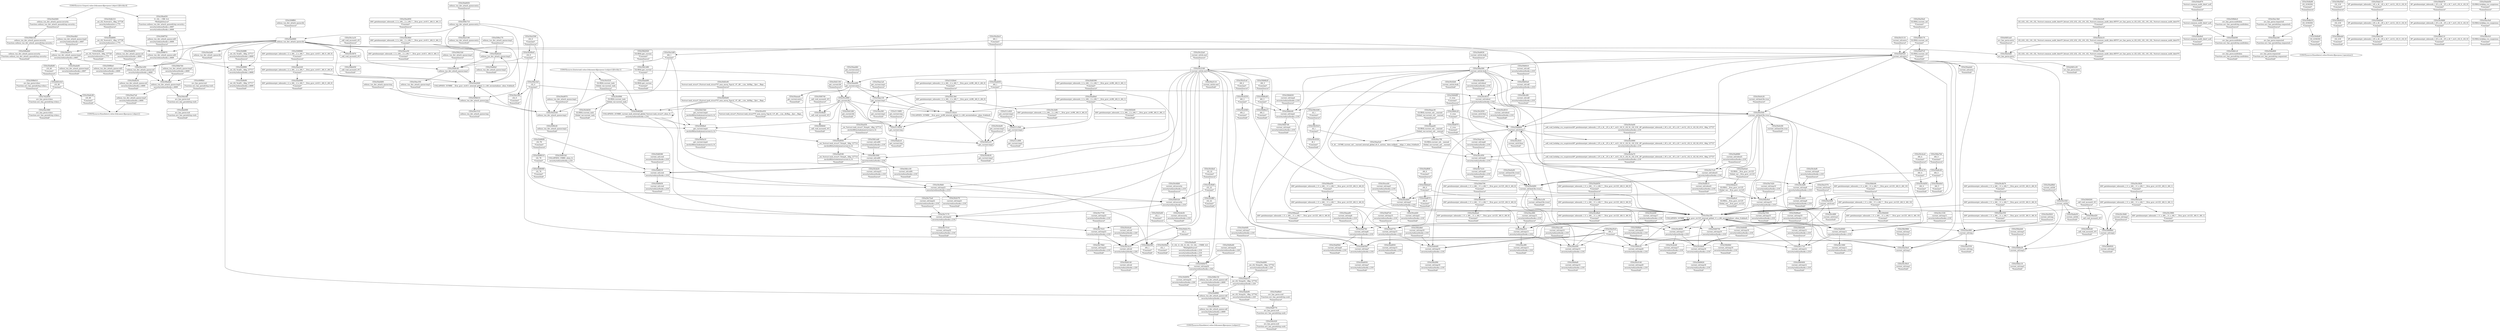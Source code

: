 digraph {
	"CONST[source:0(mediator),value:2(dynamic)][purpose:{object}]"
	CE0x50cc7f0 [shape=record,shape=Mrecord,label="{CE0x50cc7f0|GLOBAL:current_sid.__warned|Global_var:current_sid.__warned|*SummSink*}"]
	CE0x50de870 [shape=record,shape=Mrecord,label="{CE0x50de870|%struct.common_audit_data*_null|*Constant*|*SummSource*}"]
	CE0x50dfa10 [shape=record,shape=Mrecord,label="{CE0x50dfa10|i32_4194304|*Constant*}"]
	CE0x50bec10 [shape=record,shape=Mrecord,label="{CE0x50bec10|current_sid:tmp3|*SummSink*}"]
	CE0x50af780 [shape=record,shape=Mrecord,label="{CE0x50af780|current_sid:tmp6|security/selinux/hooks.c,218}"]
	CE0x50cfde0 [shape=record,shape=Mrecord,label="{CE0x50cfde0|i32_22|*Constant*|*SummSource*}"]
	CE0x50d0ba0 [shape=record,shape=Mrecord,label="{CE0x50d0ba0|current_sid:tmp19|security/selinux/hooks.c,218|*SummSource*}"]
	CE0x50ae130 [shape=record,shape=Mrecord,label="{CE0x50ae130|get_current:tmp1}"]
	CE0x50dfbf0 [shape=record,shape=Mrecord,label="{CE0x50dfbf0|%struct.common_audit_data*_null|*Constant*}"]
	CE0x50bffa0 [shape=record,shape=Mrecord,label="{CE0x50bffa0|current_sid:tmp20|security/selinux/hooks.c,218|*SummSource*}"]
	CE0x50b1ad0 [shape=record,shape=Mrecord,label="{CE0x50b1ad0|current_sid:call4|security/selinux/hooks.c,218|*SummSource*}"]
	CE0x50a0060 [shape=record,shape=Mrecord,label="{CE0x50a0060|i64*_getelementptr_inbounds_(_2_x_i64_,_2_x_i64_*___llvm_gcov_ctr411,_i64_0,_i64_0)|*Constant*|*SummSink*}"]
	CE0x509f980 [shape=record,shape=Mrecord,label="{CE0x509f980|i64*_getelementptr_inbounds_(_2_x_i64_,_2_x_i64_*___llvm_gcov_ctr411,_i64_0,_i64_0)|*Constant*|*SummSource*}"]
	CE0x50ac810 [shape=record,shape=Mrecord,label="{CE0x50ac810|current_sid:tmp13|security/selinux/hooks.c,218}"]
	CE0x50a9ad0 [shape=record,shape=Mrecord,label="{CE0x50a9ad0|0:_i32,_4:_i32,_8:_i32,_12:_i32,_:_CMRE_4,8_|*MultipleSource*|security/selinux/hooks.c,218|security/selinux/hooks.c,218|security/selinux/hooks.c,220}"]
	CE0x5119250 [shape=record,shape=Mrecord,label="{CE0x5119250|get_current:tmp}"]
	CE0x50d0320 [shape=record,shape=Mrecord,label="{CE0x50d0320|current_sid:security|security/selinux/hooks.c,218}"]
	CE0x50dd660 [shape=record,shape=Mrecord,label="{CE0x50dd660|_ret_i32_%retval.0,_!dbg_!27728|security/selinux/avc.c,775}"]
	CE0x50d6210 [shape=record,shape=Mrecord,label="{CE0x50d6210|current_sid:cred|security/selinux/hooks.c,218}"]
	CE0x6481ea0 [shape=record,shape=Mrecord,label="{CE0x6481ea0|avc_has_perm:entry|*SummSource*}"]
	CE0x50beb40 [shape=record,shape=Mrecord,label="{CE0x50beb40|current_sid:tmp3|*SummSource*}"]
	"CONST[source:2(external),value:2(dynamic)][purpose:{subject}][SrcIdx:1]"
	CE0x51026e0 [shape=record,shape=Mrecord,label="{CE0x51026e0|i64*_getelementptr_inbounds_(_2_x_i64_,_2_x_i64_*___llvm_gcov_ctr98,_i64_0,_i64_0)|*Constant*|*SummSource*}"]
	CE0x50ba930 [shape=record,shape=Mrecord,label="{CE0x50ba930|0:_i32,_:_CRE_0,4_|*MultipleSource*|Function::selinux_tun_dev_attach_queue&Arg::security::|security/selinux/hooks.c,4667|security/selinux/hooks.c,4669}"]
	CE0x50d9f80 [shape=record,shape=Mrecord,label="{CE0x50d9f80|_ret_i32_%call1,_!dbg_!27717|security/selinux/hooks.c,4669}"]
	CE0x509e710 [shape=record,shape=Mrecord,label="{CE0x509e710|selinux_tun_dev_attach_queue:entry}"]
	CE0x50a6fa0 [shape=record,shape=Mrecord,label="{CE0x50a6fa0|selinux_tun_dev_attach_queue:tmp2|*SummSink*}"]
	CE0x50b1c50 [shape=record,shape=Mrecord,label="{CE0x50b1c50|current_sid:call4|security/selinux/hooks.c,218|*SummSink*}"]
	CE0x509f750 [shape=record,shape=Mrecord,label="{CE0x509f750|selinux_tun_dev_attach_queue:call1|security/selinux/hooks.c,4669|*SummSource*}"]
	CE0x50ba9a0 [shape=record,shape=Mrecord,label="{CE0x50ba9a0|selinux_tun_dev_attach_queue:tmp5|security/selinux/hooks.c,4669}"]
	CE0x50afe00 [shape=record,shape=Mrecord,label="{CE0x50afe00|_ret_i32_%tmp24,_!dbg_!27742|security/selinux/hooks.c,220|*SummSink*}"]
	CE0x50a35c0 [shape=record,shape=Mrecord,label="{CE0x50a35c0|i64_1|*Constant*}"]
	CE0x50a8220 [shape=record,shape=Mrecord,label="{CE0x50a8220|selinux_tun_dev_attach_queue:tmp2}"]
	CE0x50a85b0 [shape=record,shape=Mrecord,label="{CE0x50a85b0|current_sid:tmp6|security/selinux/hooks.c,218|*SummSink*}"]
	CE0x50b0790 [shape=record,shape=Mrecord,label="{CE0x50b0790|i64*_getelementptr_inbounds_(_11_x_i64_,_11_x_i64_*___llvm_gcov_ctr125,_i64_0,_i64_6)|*Constant*|*SummSource*}"]
	CE0x50b9df0 [shape=record,shape=Mrecord,label="{CE0x50b9df0|i1_true|*Constant*|*SummSource*}"]
	CE0x50c7e10 [shape=record,shape=Mrecord,label="{CE0x50c7e10|current_sid:tmp8|security/selinux/hooks.c,218|*SummSink*}"]
	CE0x6481e30 [shape=record,shape=Mrecord,label="{CE0x6481e30|avc_has_perm:entry|*SummSink*}"]
	CE0x50c6e50 [shape=record,shape=Mrecord,label="{CE0x50c6e50|current_sid:security|security/selinux/hooks.c,218|*SummSink*}"]
	CE0x50cf340 [shape=record,shape=Mrecord,label="{CE0x50cf340|current_sid:land.lhs.true}"]
	CE0x50bfc90 [shape=record,shape=Mrecord,label="{CE0x50bfc90|i64*_getelementptr_inbounds_(_11_x_i64_,_11_x_i64_*___llvm_gcov_ctr125,_i64_0,_i64_10)|*Constant*|*SummSource*}"]
	CE0x50bbab0 [shape=record,shape=Mrecord,label="{CE0x50bbab0|i32_218|*Constant*|*SummSink*}"]
	CE0x50ae1a0 [shape=record,shape=Mrecord,label="{CE0x50ae1a0|get_current:tmp1|*SummSource*}"]
	CE0x50d1280 [shape=record,shape=Mrecord,label="{CE0x50d1280|get_current:bb|*SummSink*}"]
	CE0x50cd8a0 [shape=record,shape=Mrecord,label="{CE0x50cd8a0|i64*_getelementptr_inbounds_(_11_x_i64_,_11_x_i64_*___llvm_gcov_ctr125,_i64_0,_i64_9)|*Constant*|*SummSink*}"]
	CE0x50aedb0 [shape=record,shape=Mrecord,label="{CE0x50aedb0|get_current:entry|*SummSource*}"]
	CE0x50dc4f0 [shape=record,shape=Mrecord,label="{CE0x50dc4f0|avc_has_perm:tsid|Function::avc_has_perm&Arg::tsid::}"]
	CE0x50adb60 [shape=record,shape=Mrecord,label="{CE0x50adb60|current_sid:if.then}"]
	CE0x50afd90 [shape=record,shape=Mrecord,label="{CE0x50afd90|_ret_i32_%tmp24,_!dbg_!27742|security/selinux/hooks.c,220|*SummSource*}"]
	CE0x50a0870 [shape=record,shape=Mrecord,label="{CE0x50a0870|selinux_tun_dev_attach_queue:tmp1|*SummSource*}"]
	CE0x50bb7b0 [shape=record,shape=Mrecord,label="{CE0x50bb7b0|selinux_tun_dev_attach_queue:tmp5|security/selinux/hooks.c,4669|*SummSource*}"]
	CE0x50c39d0 [shape=record,shape=Mrecord,label="{CE0x50c39d0|current_sid:tmp2|*SummSource*}"]
	CE0x50c6db0 [shape=record,shape=Mrecord,label="{CE0x50c6db0|current_sid:security|security/selinux/hooks.c,218|*SummSource*}"]
	CE0x50af600 [shape=record,shape=Mrecord,label="{CE0x50af600|i64_0|*Constant*|*SummSource*}"]
	CE0x50f4740 [shape=record,shape=Mrecord,label="{CE0x50f4740|_call_void_mcount()_#3|*SummSource*}"]
	CE0x50ac660 [shape=record,shape=Mrecord,label="{CE0x50ac660|current_sid:tmp}"]
	CE0x50a07c0 [shape=record,shape=Mrecord,label="{CE0x50a07c0|GLOBAL:current_sid|*Constant*|*SummSink*}"]
	CE0x50cc950 [shape=record,shape=Mrecord,label="{CE0x50cc950|current_sid:tmp8|security/selinux/hooks.c,218}"]
	CE0x50d4140 [shape=record,shape=Mrecord,label="{CE0x50d4140|current_sid:sid|security/selinux/hooks.c,220|*SummSink*}"]
	CE0x50cdcd0 [shape=record,shape=Mrecord,label="{CE0x50cdcd0|current_sid:tmp17|security/selinux/hooks.c,218|*SummSink*}"]
	CE0x50c1a10 [shape=record,shape=Mrecord,label="{CE0x50c1a10|_call_void_mcount()_#3|*SummSource*}"]
	CE0x50aa7a0 [shape=record,shape=Mrecord,label="{CE0x50aa7a0|current_sid:tmp8|security/selinux/hooks.c,218|*SummSource*}"]
	CE0x50cdee0 [shape=record,shape=Mrecord,label="{CE0x50cdee0|current_sid:tmp18|security/selinux/hooks.c,218}"]
	CE0x50cf220 [shape=record,shape=Mrecord,label="{CE0x50cf220|GLOBAL:current_task|Global_var:current_task|*SummSource*}"]
	CE0x509f670 [shape=record,shape=Mrecord,label="{CE0x509f670|selinux_tun_dev_attach_queue:call1|security/selinux/hooks.c,4669}"]
	CE0x50b30c0 [shape=record,shape=Mrecord,label="{CE0x50b30c0|i8_1|*Constant*}"]
	CE0x50c4010 [shape=record,shape=Mrecord,label="{CE0x50c4010|current_sid:tobool|security/selinux/hooks.c,218}"]
	CE0x509b610 [shape=record,shape=Mrecord,label="{CE0x509b610|avc_has_perm:tclass|Function::avc_has_perm&Arg::tclass::|*SummSource*}"]
	CE0x50a6b80 [shape=record,shape=Mrecord,label="{CE0x50a6b80|i16_49|*Constant*|*SummSource*}"]
	CE0x50a0460 [shape=record,shape=Mrecord,label="{CE0x50a0460|selinux_tun_dev_attach_queue:security|Function::selinux_tun_dev_attach_queue&Arg::security::|*SummSource*}"]
	CE0x50bb450 [shape=record,shape=Mrecord,label="{CE0x50bb450|_call_void_mcount()_#3|*SummSink*}"]
	CE0x50cfa50 [shape=record,shape=Mrecord,label="{CE0x50cfa50|current_sid:tmp21|security/selinux/hooks.c,218|*SummSource*}"]
	CE0x50a13b0 [shape=record,shape=Mrecord,label="{CE0x50a13b0|avc_has_perm:requested|Function::avc_has_perm&Arg::requested::|*SummSource*}"]
	CE0x50a3370 [shape=record,shape=Mrecord,label="{CE0x50a3370|current_sid:if.end|*SummSource*}"]
	CE0x50cecb0 [shape=record,shape=Mrecord,label="{CE0x50cecb0|current_sid:tmp5|security/selinux/hooks.c,218|*SummSource*}"]
	CE0x50a8060 [shape=record,shape=Mrecord,label="{CE0x50a8060|current_sid:tmp11|security/selinux/hooks.c,218}"]
	CE0x50b3290 [shape=record,shape=Mrecord,label="{CE0x50b3290|i8_1|*Constant*|*SummSource*}"]
	CE0x50cf8d0 [shape=record,shape=Mrecord,label="{CE0x50cf8d0|current_sid:tmp21|security/selinux/hooks.c,218}"]
	"CONST[source:0(mediator),value:0(static)][purpose:{operation}]"
	CE0x50cebb0 [shape=record,shape=Mrecord,label="{CE0x50cebb0|current_sid:tmp5|security/selinux/hooks.c,218}"]
	CE0x50b0530 [shape=record,shape=Mrecord,label="{CE0x50b0530|i64*_getelementptr_inbounds_(_11_x_i64_,_11_x_i64_*___llvm_gcov_ctr125,_i64_0,_i64_6)|*Constant*}"]
	CE0x50c7510 [shape=record,shape=Mrecord,label="{CE0x50c7510|current_sid:tmp22|security/selinux/hooks.c,218|*SummSink*}"]
	CE0x509e4b0 [shape=record,shape=Mrecord,label="{CE0x509e4b0|selinux_tun_dev_attach_queue:security|Function::selinux_tun_dev_attach_queue&Arg::security::|*SummSink*}"]
	CE0x50cd1e0 [shape=record,shape=Mrecord,label="{CE0x50cd1e0|i64_2|*Constant*|*SummSource*}"]
	CE0x50a5240 [shape=record,shape=Mrecord,label="{CE0x50a5240|selinux_tun_dev_attach_queue:tmp1}"]
	CE0x675cdb0 [shape=record,shape=Mrecord,label="{CE0x675cdb0|i32_(i32,_i32,_i16,_i32,_%struct.common_audit_data*)*_bitcast_(i32_(i32,_i32,_i16,_i32,_%struct.common_audit_data.495*)*_avc_has_perm_to_i32_(i32,_i32,_i16,_i32,_%struct.common_audit_data*)*)|*Constant*|*SummSink*}"]
	CE0x509b400 [shape=record,shape=Mrecord,label="{CE0x509b400|selinux_tun_dev_attach_queue:call|security/selinux/hooks.c,4669|*SummSink*}"]
	CE0x50ab110 [shape=record,shape=Mrecord,label="{CE0x50ab110|i8*_getelementptr_inbounds_(_45_x_i8_,_45_x_i8_*_.str12,_i32_0,_i32_0)|*Constant*|*SummSource*}"]
	CE0x50d01b0 [shape=record,shape=Mrecord,label="{CE0x50d01b0|COLLAPSED:_CMRE:_elem_0::|security/selinux/hooks.c,218}"]
	CE0x50af670 [shape=record,shape=Mrecord,label="{CE0x50af670|i64_0|*Constant*|*SummSink*}"]
	CE0x50d5b00 [shape=record,shape=Mrecord,label="{CE0x50d5b00|%struct.task_struct*_(%struct.task_struct**)*_asm_movq_%gs:$_1:P_,$0_,_r,im,_dirflag_,_fpsr_,_flags_}"]
	CE0x50d60f0 [shape=record,shape=Mrecord,label="{CE0x50d60f0|i32_78|*Constant*|*SummSource*}"]
	CE0x50b3960 [shape=record,shape=Mrecord,label="{CE0x50b3960|current_sid:tmp1|*SummSource*}"]
	CE0x511c690 [shape=record,shape=Mrecord,label="{CE0x511c690|get_current:tmp2|*SummSink*}"]
	CE0x50b8c60 [shape=record,shape=Mrecord,label="{CE0x50b8c60|current_sid:tmp4|security/selinux/hooks.c,218}"]
	CE0x50a8980 [shape=record,shape=Mrecord,label="{CE0x50a8980|current_sid:tobool1|security/selinux/hooks.c,218|*SummSource*}"]
	CE0x50e0d00 [shape=record,shape=Mrecord,label="{CE0x50e0d00|current_sid:land.lhs.true2}"]
	CE0x50c2bf0 [shape=record,shape=Mrecord,label="{CE0x50c2bf0|i64*_getelementptr_inbounds_(_2_x_i64_,_2_x_i64_*___llvm_gcov_ctr98,_i64_0,_i64_0)|*Constant*|*SummSink*}"]
	CE0x50d1100 [shape=record,shape=Mrecord,label="{CE0x50d1100|get_current:bb|*SummSource*}"]
	CE0x50c4c70 [shape=record,shape=Mrecord,label="{CE0x50c4c70|i64_4|*Constant*}"]
	CE0x50d8df0 [shape=record,shape=Mrecord,label="{CE0x50d8df0|_ret_i32_%call1,_!dbg_!27717|security/selinux/hooks.c,4669|*SummSink*}"]
	CE0x50c22a0 [shape=record,shape=Mrecord,label="{CE0x50c22a0|current_sid:do.end|*SummSource*}"]
	CE0x50d3c70 [shape=record,shape=Mrecord,label="{CE0x50d3c70|i32_1|*Constant*}"]
	CE0x50db310 [shape=record,shape=Mrecord,label="{CE0x50db310|_ret_i32_%retval.0,_!dbg_!27728|security/selinux/avc.c,775|*SummSource*}"]
	CE0x50ced20 [shape=record,shape=Mrecord,label="{CE0x50ced20|current_sid:tmp5|security/selinux/hooks.c,218|*SummSink*}"]
	CE0x50c0550 [shape=record,shape=Mrecord,label="{CE0x50c0550|i8_1|*Constant*|*SummSink*}"]
	CE0x50b8ab0 [shape=record,shape=Mrecord,label="{CE0x50b8ab0|i64_0|*Constant*}"]
	CE0x50ab650 [shape=record,shape=Mrecord,label="{CE0x50ab650|i64*_getelementptr_inbounds_(_11_x_i64_,_11_x_i64_*___llvm_gcov_ctr125,_i64_0,_i64_9)|*Constant*|*SummSource*}"]
	CE0x50cfc70 [shape=record,shape=Mrecord,label="{CE0x50cfc70|current_sid:tmp21|security/selinux/hooks.c,218|*SummSink*}"]
	CE0x50aed00 [shape=record,shape=Mrecord,label="{CE0x50aed00|get_current:entry}"]
	CE0x50a3070 [shape=record,shape=Mrecord,label="{CE0x50a3070|selinux_tun_dev_attach_queue:tmp4|security/selinux/hooks.c,4667}"]
	CE0x50cf2d0 [shape=record,shape=Mrecord,label="{CE0x50cf2d0|current_sid:do.body|*SummSink*}"]
	CE0x50c4a00 [shape=record,shape=Mrecord,label="{CE0x50c4a00|i64*_getelementptr_inbounds_(_11_x_i64_,_11_x_i64_*___llvm_gcov_ctr125,_i64_0,_i64_0)|*Constant*}"]
	CE0x50b21b0 [shape=record,shape=Mrecord,label="{CE0x50b21b0|selinux_tun_dev_attach_queue:tmp3|*SummSource*}"]
	CE0x50aeea0 [shape=record,shape=Mrecord,label="{CE0x50aeea0|get_current:entry|*SummSink*}"]
	CE0x50cd010 [shape=record,shape=Mrecord,label="{CE0x50cd010|current_sid:tobool|security/selinux/hooks.c,218|*SummSink*}"]
	CE0x50aeb90 [shape=record,shape=Mrecord,label="{CE0x50aeb90|GLOBAL:get_current|*Constant*|*SummSink*}"]
	CE0x50a1510 [shape=record,shape=Mrecord,label="{CE0x50a1510|selinux_tun_dev_attach_queue:tmp|*SummSink*}"]
	CE0x50d0620 [shape=record,shape=Mrecord,label="{CE0x50d0620|current_sid:tmp18|security/selinux/hooks.c,218|*SummSink*}"]
	CE0x50c7cc0 [shape=record,shape=Mrecord,label="{CE0x50c7cc0|current_sid:tobool1|security/selinux/hooks.c,218}"]
	CE0x50aaa00 [shape=record,shape=Mrecord,label="{CE0x50aaa00|GLOBAL:current_sid.__warned|Global_var:current_sid.__warned}"]
	CE0x50bb140 [shape=record,shape=Mrecord,label="{CE0x50bb140|selinux_tun_dev_attach_queue:security|Function::selinux_tun_dev_attach_queue&Arg::security::}"]
	CE0x50a2bc0 [shape=record,shape=Mrecord,label="{CE0x50a2bc0|i64_1|*Constant*|*SummSource*}"]
	CE0x50bf410 [shape=record,shape=Mrecord,label="{CE0x50bf410|current_sid:call|security/selinux/hooks.c,218|*SummSource*}"]
	CE0x51198f0 [shape=record,shape=Mrecord,label="{CE0x51198f0|get_current:tmp|*SummSource*}"]
	CE0x509b6c0 [shape=record,shape=Mrecord,label="{CE0x509b6c0|avc_has_perm:auditdata|Function::avc_has_perm&Arg::auditdata::|*SummSource*}"]
	CE0x50bd070 [shape=record,shape=Mrecord,label="{CE0x50bd070|i8*_getelementptr_inbounds_(_25_x_i8_,_25_x_i8_*_.str3,_i32_0,_i32_0)|*Constant*|*SummSource*}"]
	CE0x50c80e0 [shape=record,shape=Mrecord,label="{CE0x50c80e0|i32_0|*Constant*}"]
	CE0x50b0400 [shape=record,shape=Mrecord,label="{CE0x50b0400|current_sid:tmp12|security/selinux/hooks.c,218|*SummSink*}"]
	CE0x50c4b70 [shape=record,shape=Mrecord,label="{CE0x50c4b70|i64*_getelementptr_inbounds_(_11_x_i64_,_11_x_i64_*___llvm_gcov_ctr125,_i64_0,_i64_0)|*Constant*|*SummSource*}"]
	CE0x50d6280 [shape=record,shape=Mrecord,label="{CE0x50d6280|COLLAPSED:_GCMRE_current_task_external_global_%struct.task_struct*:_elem_0::|security/selinux/hooks.c,218}"]
	CE0x499ffe0 [shape=record,shape=Mrecord,label="{CE0x499ffe0|avc_has_perm:tsid|Function::avc_has_perm&Arg::tsid::|*SummSource*}"]
	CE0x50d13b0 [shape=record,shape=Mrecord,label="{CE0x50d13b0|i64*_getelementptr_inbounds_(_2_x_i64_,_2_x_i64_*___llvm_gcov_ctr98,_i64_0,_i64_0)|*Constant*}"]
	CE0x50abd50 [shape=record,shape=Mrecord,label="{CE0x50abd50|GLOBAL:lockdep_rcu_suspicious|*Constant*|*SummSource*}"]
	CE0x50c6ca0 [shape=record,shape=Mrecord,label="{CE0x50c6ca0|current_sid:sid|security/selinux/hooks.c,220|*SummSource*}"]
	CE0x50e0c20 [shape=record,shape=Mrecord,label="{CE0x50e0c20|current_sid:land.lhs.true|*SummSource*}"]
	CE0x50ac5f0 [shape=record,shape=Mrecord,label="{CE0x50ac5f0|COLLAPSED:_GCMRE___llvm_gcov_ctr125_internal_global_11_x_i64_zeroinitializer:_elem_0:default:}"]
	CE0x50d5a10 [shape=record,shape=Mrecord,label="{CE0x50d5a10|get_current:tmp4|./arch/x86/include/asm/current.h,14|*SummSink*}"]
	CE0x50be7b0 [shape=record,shape=Mrecord,label="{CE0x50be7b0|i64_5|*Constant*|*SummSource*}"]
	CE0x50a6850 [shape=record,shape=Mrecord,label="{CE0x50a6850|current_sid:tmp15|security/selinux/hooks.c,218|*SummSink*}"]
	CE0x50db1c0 [shape=record,shape=Mrecord,label="{CE0x50db1c0|avc_has_perm:auditdata|Function::avc_has_perm&Arg::auditdata::|*SummSink*}"]
	CE0x50a63b0 [shape=record,shape=Mrecord,label="{CE0x50a63b0|current_sid:tmp7|security/selinux/hooks.c,218}"]
	CE0x50c7730 [shape=record,shape=Mrecord,label="{CE0x50c7730|current_sid:tmp23|security/selinux/hooks.c,218|*SummSource*}"]
	CE0x50b2f90 [shape=record,shape=Mrecord,label="{CE0x50b2f90|current_sid:tmp16|security/selinux/hooks.c,218|*SummSink*}"]
	CE0x50bcfc0 [shape=record,shape=Mrecord,label="{CE0x50bcfc0|GLOBAL:lockdep_rcu_suspicious|*Constant*|*SummSink*}"]
	CE0x50a6650 [shape=record,shape=Mrecord,label="{CE0x50a6650|selinux_tun_dev_attach_queue:sid|security/selinux/hooks.c,4669|*SummSource*}"]
	CE0x50c7170 [shape=record,shape=Mrecord,label="{CE0x50c7170|current_sid:tmp22|security/selinux/hooks.c,218}"]
	CE0x50accd0 [shape=record,shape=Mrecord,label="{CE0x50accd0|current_sid:tmp14|security/selinux/hooks.c,218|*SummSource*}"]
	CE0x50c8d30 [shape=record,shape=Mrecord,label="{CE0x50c8d30|GLOBAL:current_task|Global_var:current_task|*SummSink*}"]
	CE0x50c78b0 [shape=record,shape=Mrecord,label="{CE0x50c78b0|current_sid:tmp23|security/selinux/hooks.c,218|*SummSink*}"]
	CE0x50bad50 [shape=record,shape=Mrecord,label="{CE0x50bad50|i64*_getelementptr_inbounds_(_11_x_i64_,_11_x_i64_*___llvm_gcov_ctr125,_i64_0,_i64_8)|*Constant*|*SummSource*}"]
	CE0x50b68b0 [shape=record,shape=Mrecord,label="{CE0x50b68b0|current_sid:tmp2}"]
	CE0x50e1e30 [shape=record,shape=Mrecord,label="{CE0x50e1e30|current_sid:land.lhs.true2|*SummSink*}"]
	CE0x50ac880 [shape=record,shape=Mrecord,label="{CE0x50ac880|current_sid:tmp13|security/selinux/hooks.c,218|*SummSource*}"]
	CE0x50f4840 [shape=record,shape=Mrecord,label="{CE0x50f4840|_call_void_mcount()_#3|*SummSink*}"]
	CE0x50c6bd0 [shape=record,shape=Mrecord,label="{CE0x50c6bd0|_call_void_mcount()_#3}"]
	CE0x50af880 [shape=record,shape=Mrecord,label="{CE0x50af880|selinux_tun_dev_attach_queue:call|security/selinux/hooks.c,4669}"]
	CE0x50a8c40 [shape=record,shape=Mrecord,label="{CE0x50a8c40|i64_5|*Constant*}"]
	CE0x50d0f50 [shape=record,shape=Mrecord,label="{CE0x50d0f50|current_sid:tmp24|security/selinux/hooks.c,220|*SummSink*}"]
	CE0x50bc5e0 [shape=record,shape=Mrecord,label="{CE0x50bc5e0|i32_0|*Constant*}"]
	CE0x50bd5b0 [shape=record,shape=Mrecord,label="{CE0x50bd5b0|i32_218|*Constant*|*SummSource*}"]
	CE0x50a6c90 [shape=record,shape=Mrecord,label="{CE0x50a6c90|i16_49|*Constant*|*SummSink*}"]
	CE0x50aae10 [shape=record,shape=Mrecord,label="{CE0x50aae10|_ret_i32_%tmp24,_!dbg_!27742|security/selinux/hooks.c,220}"]
	CE0x50c4fc0 [shape=record,shape=Mrecord,label="{CE0x50c4fc0|current_sid:tmp9|security/selinux/hooks.c,218|*SummSink*}"]
	CE0x49a00f0 [shape=record,shape=Mrecord,label="{CE0x49a00f0|avc_has_perm:tsid|Function::avc_has_perm&Arg::tsid::|*SummSink*}"]
	CE0x50b4a10 [shape=record,shape=Mrecord,label="{CE0x50b4a10|GLOBAL:__llvm_gcov_ctr125|Global_var:__llvm_gcov_ctr125}"]
	CE0x50c5110 [shape=record,shape=Mrecord,label="{CE0x50c5110|current_sid:entry|*SummSource*}"]
	CE0x50bace0 [shape=record,shape=Mrecord,label="{CE0x50bace0|i64*_getelementptr_inbounds_(_11_x_i64_,_11_x_i64_*___llvm_gcov_ctr125,_i64_0,_i64_8)|*Constant*}"]
	CE0x50b1d80 [shape=record,shape=Mrecord,label="{CE0x50b1d80|GLOBAL:get_current|*Constant*}"]
	CE0x50bfd40 [shape=record,shape=Mrecord,label="{CE0x50bfd40|i64*_getelementptr_inbounds_(_11_x_i64_,_11_x_i64_*___llvm_gcov_ctr125,_i64_0,_i64_10)|*Constant*|*SummSink*}"]
	CE0x50d15b0 [shape=record,shape=Mrecord,label="{CE0x50d15b0|get_current:tmp4|./arch/x86/include/asm/current.h,14|*SummSource*}"]
	CE0x509fc40 [shape=record,shape=Mrecord,label="{CE0x509fc40|selinux_tun_dev_attach_queue:tmp1|*SummSink*}"]
	CE0x50aea60 [shape=record,shape=Mrecord,label="{CE0x50aea60|current_sid:tmp6|security/selinux/hooks.c,218|*SummSource*}"]
	"CONST[source:0(mediator),value:2(dynamic)][purpose:{subject}]"
	CE0x50c6b30 [shape=record,shape=Mrecord,label="{CE0x50c6b30|get_current:tmp3|*SummSink*}"]
	CE0x509f6e0 [shape=record,shape=Mrecord,label="{CE0x509f6e0|selinux_tun_dev_attach_queue:call1|security/selinux/hooks.c,4669|*SummSink*}"]
	CE0x50a5ef0 [shape=record,shape=Mrecord,label="{CE0x50a5ef0|i32_(i32,_i32,_i16,_i32,_%struct.common_audit_data*)*_bitcast_(i32_(i32,_i32,_i16,_i32,_%struct.common_audit_data.495*)*_avc_has_perm_to_i32_(i32,_i32,_i16,_i32,_%struct.common_audit_data*)*)|*Constant*|*SummSource*}"]
	CE0x50bfe20 [shape=record,shape=Mrecord,label="{CE0x50bfe20|current_sid:tmp20|security/selinux/hooks.c,218}"]
	CE0x50b8d30 [shape=record,shape=Mrecord,label="{CE0x50b8d30|current_sid:tmp4|security/selinux/hooks.c,218|*SummSource*}"]
	CE0x50ace50 [shape=record,shape=Mrecord,label="{CE0x50ace50|i64*_getelementptr_inbounds_(_2_x_i64_,_2_x_i64_*___llvm_gcov_ctr411,_i64_0,_i64_1)|*Constant*|*SummSink*}"]
	CE0x50a0d00 [shape=record,shape=Mrecord,label="{CE0x50a0d00|selinux_tun_dev_attach_queue:tmp|*SummSource*}"]
	CE0x50b6920 [shape=record,shape=Mrecord,label="{CE0x50b6920|current_sid:tmp2|*SummSink*}"]
	CE0x50c0680 [shape=record,shape=Mrecord,label="{CE0x50c0680|i8*_getelementptr_inbounds_(_25_x_i8_,_25_x_i8_*_.str3,_i32_0,_i32_0)|*Constant*}"]
	CE0x50a5e10 [shape=record,shape=Mrecord,label="{CE0x50a5e10|i32_(i32,_i32,_i16,_i32,_%struct.common_audit_data*)*_bitcast_(i32_(i32,_i32,_i16,_i32,_%struct.common_audit_data.495*)*_avc_has_perm_to_i32_(i32,_i32,_i16,_i32,_%struct.common_audit_data*)*)|*Constant*}"]
	CE0x50cf080 [shape=record,shape=Mrecord,label="{CE0x50cf080|GLOBAL:current_task|Global_var:current_task}"]
	CE0x50acfd0 [shape=record,shape=Mrecord,label="{CE0x50acfd0|get_current:tmp1|*SummSink*}"]
	CE0x50d6010 [shape=record,shape=Mrecord,label="{CE0x50d6010|i32_78|*Constant*}"]
	CE0x50c36c0 [shape=record,shape=Mrecord,label="{CE0x50c36c0|current_sid:tmp1|*SummSink*}"]
	CE0x50af4c0 [shape=record,shape=Mrecord,label="{CE0x50af4c0|GLOBAL:__llvm_gcov_ctr125|Global_var:__llvm_gcov_ctr125|*SummSink*}"]
	CE0x50db2a0 [shape=record,shape=Mrecord,label="{CE0x50db2a0|_ret_i32_%retval.0,_!dbg_!27728|security/selinux/avc.c,775|*SummSink*}"]
	CE0x50a6770 [shape=record,shape=Mrecord,label="{CE0x50a6770|current_sid:tmp15|security/selinux/hooks.c,218}"]
	CE0x50c5870 [shape=record,shape=Mrecord,label="{CE0x50c5870|_call_void_mcount()_#3}"]
	CE0x50ab180 [shape=record,shape=Mrecord,label="{CE0x50ab180|i8*_getelementptr_inbounds_(_45_x_i8_,_45_x_i8_*_.str12,_i32_0,_i32_0)|*Constant*|*SummSink*}"]
	CE0x50ade60 [shape=record,shape=Mrecord,label="{CE0x50ade60|selinux_tun_dev_attach_queue:tmp4|security/selinux/hooks.c,4667|*SummSink*}"]
	CE0x50ac550 [shape=record,shape=Mrecord,label="{CE0x50ac550|i64*_getelementptr_inbounds_(_11_x_i64_,_11_x_i64_*___llvm_gcov_ctr125,_i64_0,_i64_0)|*Constant*|*SummSink*}"]
	CE0x50ab480 [shape=record,shape=Mrecord,label="{CE0x50ab480|i64*_getelementptr_inbounds_(_11_x_i64_,_11_x_i64_*___llvm_gcov_ctr125,_i64_0,_i64_9)|*Constant*}"]
	CE0x509ff00 [shape=record,shape=Mrecord,label="{CE0x509ff00|selinux_tun_dev_attach_queue:bb|*SummSource*}"]
	CE0x50c72a0 [shape=record,shape=Mrecord,label="{CE0x50c72a0|current_sid:tmp22|security/selinux/hooks.c,218|*SummSource*}"]
	CE0x50ad8a0 [shape=record,shape=Mrecord,label="{CE0x50ad8a0|i64*_getelementptr_inbounds_(_2_x_i64_,_2_x_i64_*___llvm_gcov_ctr98,_i64_0,_i64_1)|*Constant*}"]
	CE0x6d5c0c0 [shape=record,shape=Mrecord,label="{CE0x6d5c0c0|i16_49|*Constant*}"]
	CE0x50acb00 [shape=record,shape=Mrecord,label="{CE0x50acb00|current_sid:tmp14|security/selinux/hooks.c,218}"]
	CE0x50a3550 [shape=record,shape=Mrecord,label="{CE0x50a3550|current_sid:tmp|*SummSink*}"]
	CE0x50c2160 [shape=record,shape=Mrecord,label="{CE0x50c2160|current_sid:do.end}"]
	CE0x50ae4b0 [shape=record,shape=Mrecord,label="{CE0x50ae4b0|selinux_tun_dev_attach_queue:tmp4|security/selinux/hooks.c,4667|*SummSource*}"]
	CE0x50ba580 [shape=record,shape=Mrecord,label="{CE0x50ba580|current_sid:do.body}"]
	CE0x50c4d50 [shape=record,shape=Mrecord,label="{CE0x50c4d50|i64_4|*Constant*|*SummSink*}"]
	CE0x50ada50 [shape=record,shape=Mrecord,label="{CE0x50ada50|current_sid:bb|*SummSink*}"]
	CE0x50c17c0 [shape=record,shape=Mrecord,label="{CE0x50c17c0|current_sid:tmp12|security/selinux/hooks.c,218}"]
	CE0x509b010 [shape=record,shape=Mrecord,label="{CE0x509b010|selinux_tun_dev_attach_queue:tmp}"]
	CE0x50af3e0 [shape=record,shape=Mrecord,label="{CE0x50af3e0|GLOBAL:__llvm_gcov_ctr125|Global_var:__llvm_gcov_ctr125|*SummSource*}"]
	CE0x50a8b10 [shape=record,shape=Mrecord,label="{CE0x50a8b10|current_sid:tobool1|security/selinux/hooks.c,218|*SummSink*}"]
	CE0x50a5820 [shape=record,shape=Mrecord,label="{CE0x50a5820|current_sid:tmp|*SummSource*}"]
	CE0x50ae240 [shape=record,shape=Mrecord,label="{CE0x50ae240|avc_has_perm:requested|Function::avc_has_perm&Arg::requested::}"]
	CE0x50ac350 [shape=record,shape=Mrecord,label="{CE0x50ac350|selinux_tun_dev_attach_queue:tmp3|*SummSink*}"]
	CE0x50b1840 [shape=record,shape=Mrecord,label="{CE0x50b1840|current_sid:call4|security/selinux/hooks.c,218}"]
	CE0x50b9260 [shape=record,shape=Mrecord,label="{CE0x50b9260|_call_void_mcount()_#3|*SummSource*}"]
	CE0x50a1d50 [shape=record,shape=Mrecord,label="{CE0x50a1d50|selinux_tun_dev_attach_queue:sid|security/selinux/hooks.c,4669}"]
	CE0x50b8b20 [shape=record,shape=Mrecord,label="{CE0x50b8b20|i64_3|*Constant*|*SummSource*}"]
	CE0x50b9f70 [shape=record,shape=Mrecord,label="{CE0x50b9f70|i1_true|*Constant*|*SummSink*}"]
	CE0x50a3200 [shape=record,shape=Mrecord,label="{CE0x50a3200|current_sid:if.end}"]
	CE0x50bb590 [shape=record,shape=Mrecord,label="{CE0x50bb590|i64_1|*Constant*|*SummSink*}"]
	CE0x50aef30 [shape=record,shape=Mrecord,label="{CE0x50aef30|_ret_%struct.task_struct*_%tmp4,_!dbg_!27714|./arch/x86/include/asm/current.h,14|*SummSource*}"]
	CE0x50e0e00 [shape=record,shape=Mrecord,label="{CE0x50e0e00|current_sid:land.lhs.true2|*SummSource*}"]
	CE0x50c6a90 [shape=record,shape=Mrecord,label="{CE0x50c6a90|get_current:tmp3|*SummSource*}"]
	CE0x50a2850 [shape=record,shape=Mrecord,label="{CE0x50a2850|i64*_getelementptr_inbounds_(_2_x_i64_,_2_x_i64_*___llvm_gcov_ctr411,_i64_0,_i64_1)|*Constant*|*SummSource*}"]
	CE0x50de800 [shape=record,shape=Mrecord,label="{CE0x50de800|avc_has_perm:requested|Function::avc_has_perm&Arg::requested::|*SummSink*}"]
	CE0x50a67e0 [shape=record,shape=Mrecord,label="{CE0x50a67e0|current_sid:tmp15|security/selinux/hooks.c,218|*SummSource*}"]
	CE0x50cd250 [shape=record,shape=Mrecord,label="{CE0x50cd250|i64_2|*Constant*}"]
	CE0x50c2860 [shape=record,shape=Mrecord,label="{CE0x50c2860|get_current:bb}"]
	CE0x50a5190 [shape=record,shape=Mrecord,label="{CE0x50a5190|selinux_tun_dev_attach_queue:entry|*SummSink*}"]
	CE0x50bed20 [shape=record,shape=Mrecord,label="{CE0x50bed20|_call_void_mcount()_#3}"]
	CE0x50b6a20 [shape=record,shape=Mrecord,label="{CE0x50b6a20|current_sid:tmp3}"]
	CE0x50be9e0 [shape=record,shape=Mrecord,label="{CE0x50be9e0|current_sid:tmp10|security/selinux/hooks.c,218}"]
	CE0x50af180 [shape=record,shape=Mrecord,label="{CE0x50af180|_ret_%struct.task_struct*_%tmp4,_!dbg_!27714|./arch/x86/include/asm/current.h,14|*SummSink*}"]
	CE0x50d0a70 [shape=record,shape=Mrecord,label="{CE0x50d0a70|i64*_getelementptr_inbounds_(_11_x_i64_,_11_x_i64_*___llvm_gcov_ctr125,_i64_0,_i64_10)|*Constant*}"]
	CE0x50c0990 [shape=record,shape=Mrecord,label="{CE0x50c0990|_call_void_lockdep_rcu_suspicious(i8*_getelementptr_inbounds_(_25_x_i8_,_25_x_i8_*_.str3,_i32_0,_i32_0),_i32_218,_i8*_getelementptr_inbounds_(_45_x_i8_,_45_x_i8_*_.str12,_i32_0,_i32_0))_#10,_!dbg_!27727|security/selinux/hooks.c,218}"]
	CE0x50b36b0 [shape=record,shape=Mrecord,label="{CE0x50b36b0|i64*_getelementptr_inbounds_(_2_x_i64_,_2_x_i64_*___llvm_gcov_ctr411,_i64_0,_i64_1)|*Constant*}"]
	CE0x50a6050 [shape=record,shape=Mrecord,label="{CE0x50a6050|current_sid:tmp7|security/selinux/hooks.c,218|*SummSink*}"]
	CE0x50c0a00 [shape=record,shape=Mrecord,label="{CE0x50c0a00|_call_void_lockdep_rcu_suspicious(i8*_getelementptr_inbounds_(_25_x_i8_,_25_x_i8_*_.str3,_i32_0,_i32_0),_i32_218,_i8*_getelementptr_inbounds_(_45_x_i8_,_45_x_i8_*_.str12,_i32_0,_i32_0))_#10,_!dbg_!27727|security/selinux/hooks.c,218|*SummSource*}"]
	CE0x50bc4f0 [shape=record,shape=Mrecord,label="{CE0x50bc4f0|current_sid:call|security/selinux/hooks.c,218|*SummSink*}"]
	CE0x50a1bf0 [shape=record,shape=Mrecord,label="{CE0x50a1bf0|i64_1|*Constant*}"]
	CE0x50d6450 [shape=record,shape=Mrecord,label="{CE0x50d6450|current_sid:cred|security/selinux/hooks.c,218|*SummSink*}"]
	CE0x50b92d0 [shape=record,shape=Mrecord,label="{CE0x50b92d0|_call_void_mcount()_#3|*SummSink*}"]
	CE0x50a9030 [shape=record,shape=Mrecord,label="{CE0x50a9030|current_sid:do.body|*SummSource*}"]
	CE0x50ab0a0 [shape=record,shape=Mrecord,label="{CE0x50ab0a0|i8*_getelementptr_inbounds_(_45_x_i8_,_45_x_i8_*_.str12,_i32_0,_i32_0)|*Constant*}"]
	CE0x50b2db0 [shape=record,shape=Mrecord,label="{CE0x50b2db0|current_sid:tmp16|security/selinux/hooks.c,218|*SummSource*}"]
	CE0x50dc420 [shape=record,shape=Mrecord,label="{CE0x50dc420|avc_has_perm:ssid|Function::avc_has_perm&Arg::ssid::|*SummSink*}"]
	CE0x50a2590 [shape=record,shape=Mrecord,label="{CE0x50a2590|i32_0|*Constant*|*SummSource*}"]
	CE0x50a8450 [shape=record,shape=Mrecord,label="{CE0x50a8450|selinux_tun_dev_attach_queue:entry|*SummSource*}"]
	CE0x50a7f30 [shape=record,shape=Mrecord,label="{CE0x50a7f30|current_sid:tmp10|security/selinux/hooks.c,218|*SummSink*}"]
	CE0x50cd360 [shape=record,shape=Mrecord,label="{CE0x50cd360|i64_2|*Constant*|*SummSink*}"]
	CE0x50d0e60 [shape=record,shape=Mrecord,label="{CE0x50d0e60|current_sid:tmp24|security/selinux/hooks.c,220|*SummSource*}"]
	CE0x50c48f0 [shape=record,shape=Mrecord,label="{CE0x50c48f0|current_sid:if.end|*SummSink*}"]
	CE0x50b8bc0 [shape=record,shape=Mrecord,label="{CE0x50b8bc0|i64_3|*Constant*|*SummSink*}"]
	CE0x50a88e0 [shape=record,shape=Mrecord,label="{CE0x50a88e0|avc_has_perm:ssid|Function::avc_has_perm&Arg::ssid::|*SummSource*}"]
	CE0x50c2050 [shape=record,shape=Mrecord,label="{CE0x50c2050|current_sid:if.then|*SummSource*}"]
	CE0x50a9320 [shape=record,shape=Mrecord,label="{CE0x50a9320|current_sid:entry}"]
	CE0x50c1530 [shape=record,shape=Mrecord,label="{CE0x50c1530|current_sid:tmp11|security/selinux/hooks.c,218|*SummSource*}"]
	CE0x50a6a60 [shape=record,shape=Mrecord,label="{CE0x50a6a60|current_sid:tmp16|security/selinux/hooks.c,218}"]
	CE0x50c5a10 [shape=record,shape=Mrecord,label="{CE0x50c5a10|current_sid:sid|security/selinux/hooks.c,220}"]
	CE0x50dfaf0 [shape=record,shape=Mrecord,label="{CE0x50dfaf0|i32_4194304|*Constant*|*SummSink*}"]
	CE0x50d9ff0 [shape=record,shape=Mrecord,label="{CE0x50d9ff0|_ret_i32_%call1,_!dbg_!27717|security/selinux/hooks.c,4669|*SummSource*}"]
	CE0x50de8e0 [shape=record,shape=Mrecord,label="{CE0x50de8e0|%struct.common_audit_data*_null|*Constant*|*SummSink*}"]
	CE0x50b9af0 [shape=record,shape=Mrecord,label="{CE0x50b9af0|current_sid:tmp14|security/selinux/hooks.c,218|*SummSink*}"]
	CE0x50af050 [shape=record,shape=Mrecord,label="{CE0x50af050|_ret_%struct.task_struct*_%tmp4,_!dbg_!27714|./arch/x86/include/asm/current.h,14}"]
	CE0x511c5b0 [shape=record,shape=Mrecord,label="{CE0x511c5b0|get_current:tmp2}"]
	CE0x50b3a30 [shape=record,shape=Mrecord,label="{CE0x50b3a30|i64*_getelementptr_inbounds_(_11_x_i64_,_11_x_i64_*___llvm_gcov_ctr125,_i64_0,_i64_1)|*Constant*}"]
	CE0x50d6080 [shape=record,shape=Mrecord,label="{CE0x50d6080|i32_78|*Constant*|*SummSink*}"]
	CE0x50add30 [shape=record,shape=Mrecord,label="{CE0x50add30|i64_1|*Constant*}"]
	CE0x50e1f20 [shape=record,shape=Mrecord,label="{CE0x50e1f20|current_sid:bb}"]
	CE0x50d3fe0 [shape=record,shape=Mrecord,label="{CE0x50d3fe0|i32_1|*Constant*|*SummSink*}"]
	CE0x50dfa80 [shape=record,shape=Mrecord,label="{CE0x50dfa80|i32_4194304|*Constant*|*SummSource*}"]
	CE0x50a34e0 [shape=record,shape=Mrecord,label="{CE0x50a34e0|current_sid:tmp1}"]
	CE0x50a8770 [shape=record,shape=Mrecord,label="{CE0x50a8770|avc_has_perm:ssid|Function::avc_has_perm&Arg::ssid::}"]
	CE0x7022950 [shape=record,shape=Mrecord,label="{CE0x7022950|avc_has_perm:tclass|Function::avc_has_perm&Arg::tclass::}"]
	CE0x50a7d20 [shape=record,shape=Mrecord,label="{CE0x50a7d20|current_sid:tmp10|security/selinux/hooks.c,218|*SummSource*}"]
	CE0x50c3960 [shape=record,shape=Mrecord,label="{CE0x50c3960|i64*_getelementptr_inbounds_(_11_x_i64_,_11_x_i64_*___llvm_gcov_ctr125,_i64_0,_i64_1)|*Constant*|*SummSink*}"]
	CE0x50aada0 [shape=record,shape=Mrecord,label="{CE0x50aada0|current_sid:entry|*SummSink*}"]
	CE0x50b0170 [shape=record,shape=Mrecord,label="{CE0x50b0170|GLOBAL:current_sid|*Constant*}"]
	CE0x50ad9b0 [shape=record,shape=Mrecord,label="{CE0x50ad9b0|current_sid:bb|*SummSource*}"]
	CE0x50a1880 [shape=record,shape=Mrecord,label="{CE0x50a1880|avc_has_perm:tclass|Function::avc_has_perm&Arg::tclass::|*SummSink*}"]
	CE0x50c7410 [shape=record,shape=Mrecord,label="{CE0x50c7410|current_sid:tmp23|security/selinux/hooks.c,218}"]
	CE0x50b8a40 [shape=record,shape=Mrecord,label="{CE0x50b8a40|i64_3|*Constant*}"]
	CE0x50f48e0 [shape=record,shape=Mrecord,label="{CE0x50f48e0|get_current:tmp4|./arch/x86/include/asm/current.h,14}"]
	CE0x50a4ba0 [shape=record,shape=Mrecord,label="{CE0x50a4ba0|i64*_getelementptr_inbounds_(_11_x_i64_,_11_x_i64_*___llvm_gcov_ctr125,_i64_0,_i64_6)|*Constant*|*SummSink*}"]
	CE0x50d5c00 [shape=record,shape=Mrecord,label="{CE0x50d5c00|%struct.task_struct*_(%struct.task_struct**)*_asm_movq_%gs:$_1:P_,$0_,_r,im,_dirflag_,_fpsr_,_flags_|*SummSource*}"]
	CE0x50c4df0 [shape=record,shape=Mrecord,label="{CE0x50c4df0|current_sid:tmp9|security/selinux/hooks.c,218}"]
	CE0x50c0a70 [shape=record,shape=Mrecord,label="{CE0x50c0a70|_call_void_lockdep_rcu_suspicious(i8*_getelementptr_inbounds_(_25_x_i8_,_25_x_i8_*_.str3,_i32_0,_i32_0),_i32_218,_i8*_getelementptr_inbounds_(_45_x_i8_,_45_x_i8_*_.str12,_i32_0,_i32_0))_#10,_!dbg_!27727|security/selinux/hooks.c,218|*SummSink*}"]
	CE0x50b47d0 [shape=record,shape=Mrecord,label="{CE0x50b47d0|current_sid:tmp4|security/selinux/hooks.c,218|*SummSink*}"]
	CE0x50cd080 [shape=record,shape=Mrecord,label="{CE0x50cd080|current_sid:tobool|security/selinux/hooks.c,218|*SummSource*}"]
	CE0x50b93e0 [shape=record,shape=Mrecord,label="{CE0x50b93e0|current_sid:call|security/selinux/hooks.c,218}"]
	CE0x50c1660 [shape=record,shape=Mrecord,label="{CE0x50c1660|current_sid:tmp11|security/selinux/hooks.c,218|*SummSink*}"]
	CE0x50cef20 [shape=record,shape=Mrecord,label="{CE0x50cef20|%struct.task_struct*_(%struct.task_struct**)*_asm_movq_%gs:$_1:P_,$0_,_r,im,_dirflag_,_fpsr_,_flags_|*SummSink*}"]
	CE0x50f2b90 [shape=record,shape=Mrecord,label="{CE0x50f2b90|i64*_getelementptr_inbounds_(_2_x_i64_,_2_x_i64_*___llvm_gcov_ctr98,_i64_0,_i64_1)|*Constant*|*SummSink*}"]
	CE0x50b2020 [shape=record,shape=Mrecord,label="{CE0x50b2020|GLOBAL:get_current|*Constant*|*SummSource*}"]
	CE0x50a2640 [shape=record,shape=Mrecord,label="{CE0x50a2640|COLLAPSED:_GCMRE___llvm_gcov_ctr411_internal_global_2_x_i64_zeroinitializer:_elem_0:default:}"]
	"CONST[source:1(input),value:2(dynamic)][purpose:{object}][SrcIdx:0]"
	CE0x50a3110 [shape=record,shape=Mrecord,label="{CE0x50a3110|current_sid:do.end|*SummSink*}"]
	CE0x50d04f0 [shape=record,shape=Mrecord,label="{CE0x50d04f0|current_sid:tmp18|security/selinux/hooks.c,218|*SummSource*}"]
	CE0x50b0280 [shape=record,shape=Mrecord,label="{CE0x50b0280|current_sid:tmp12|security/selinux/hooks.c,218|*SummSource*}"]
	CE0x50bd410 [shape=record,shape=Mrecord,label="{CE0x50bd410|i32_218|*Constant*}"]
	CE0x50c0140 [shape=record,shape=Mrecord,label="{CE0x50c0140|current_sid:tmp20|security/selinux/hooks.c,218|*SummSink*}"]
	CE0x50adcc0 [shape=record,shape=Mrecord,label="{CE0x50adcc0|get_current:tmp|*SummSink*}"]
	CE0x50a64f0 [shape=record,shape=Mrecord,label="{CE0x50a64f0|current_sid:tmp7|security/selinux/hooks.c,218|*SummSource*}"]
	CE0x50be8e0 [shape=record,shape=Mrecord,label="{CE0x50be8e0|i64_5|*Constant*|*SummSink*}"]
	CE0x50d0390 [shape=record,shape=Mrecord,label="{CE0x50d0390|i64*_getelementptr_inbounds_(_2_x_i64_,_2_x_i64_*___llvm_gcov_ctr98,_i64_0,_i64_1)|*Constant*|*SummSource*}"]
	CE0x50b9c20 [shape=record,shape=Mrecord,label="{CE0x50b9c20|i1_true|*Constant*}"]
	CE0x50a5e80 [shape=record,shape=Mrecord,label="{CE0x50a5e80|avc_has_perm:entry}"]
	CE0x50cfff0 [shape=record,shape=Mrecord,label="{CE0x50cfff0|i32_22|*Constant*|*SummSink*}"]
	CE0x509b150 [shape=record,shape=Mrecord,label="{CE0x509b150|selinux_tun_dev_attach_queue:call|security/selinux/hooks.c,4669|*SummSource*}"]
	CE0x50dd5f0 [shape=record,shape=Mrecord,label="{CE0x50dd5f0|avc_has_perm:auditdata|Function::avc_has_perm&Arg::auditdata::}"]
	CE0x50c4ef0 [shape=record,shape=Mrecord,label="{CE0x50c4ef0|current_sid:tmp9|security/selinux/hooks.c,218|*SummSource*}"]
	CE0x50ac8f0 [shape=record,shape=Mrecord,label="{CE0x50ac8f0|current_sid:tmp13|security/selinux/hooks.c,218|*SummSink*}"]
	CE0x50baaa0 [shape=record,shape=Mrecord,label="{CE0x50baaa0|i64*_getelementptr_inbounds_(_11_x_i64_,_11_x_i64_*___llvm_gcov_ctr125,_i64_0,_i64_8)|*Constant*|*SummSink*}"]
	CE0x50aac30 [shape=record,shape=Mrecord,label="{CE0x50aac30|GLOBAL:current_sid.__warned|Global_var:current_sid.__warned|*SummSource*}"]
	CE0x50d0d70 [shape=record,shape=Mrecord,label="{CE0x50d0d70|current_sid:tmp24|security/selinux/hooks.c,220}"]
	CE0x50bd110 [shape=record,shape=Mrecord,label="{CE0x50bd110|i8*_getelementptr_inbounds_(_25_x_i8_,_25_x_i8_*_.str3,_i32_0,_i32_0)|*Constant*|*SummSink*}"]
	CE0x50d0750 [shape=record,shape=Mrecord,label="{CE0x50d0750|current_sid:tmp19|security/selinux/hooks.c,218}"]
	CE0x50a9c40 [shape=record,shape=Mrecord,label="{CE0x50a9c40|selinux_tun_dev_attach_queue:tmp3}"]
	CE0x50a27a0 [shape=record,shape=Mrecord,label="{CE0x50a27a0|selinux_tun_dev_attach_queue:tmp5|security/selinux/hooks.c,4669|*SummSink*}"]
	CE0x50c4ce0 [shape=record,shape=Mrecord,label="{CE0x50c4ce0|i64_4|*Constant*|*SummSource*}"]
	CE0x50e0c90 [shape=record,shape=Mrecord,label="{CE0x50e0c90|current_sid:land.lhs.true|*SummSink*}"]
	CE0x50c3820 [shape=record,shape=Mrecord,label="{CE0x50c3820|i64*_getelementptr_inbounds_(_11_x_i64_,_11_x_i64_*___llvm_gcov_ctr125,_i64_0,_i64_1)|*Constant*|*SummSource*}"]
	CE0x50a10f0 [shape=record,shape=Mrecord,label="{CE0x50a10f0|i32_0|*Constant*|*SummSink*}"]
	CE0x511c620 [shape=record,shape=Mrecord,label="{CE0x511c620|get_current:tmp2|*SummSource*}"]
	CE0x50d3e60 [shape=record,shape=Mrecord,label="{CE0x50d3e60|i32_1|*Constant*|*SummSource*}"]
	CE0x50d1a10 [shape=record,shape=Mrecord,label="{CE0x50d1a10|get_current:tmp3}"]
	CE0x50a2a60 [shape=record,shape=Mrecord,label="{CE0x50a2a60|selinux_tun_dev_attach_queue:bb|*SummSink*}"]
	CE0x50cd830 [shape=record,shape=Mrecord,label="{CE0x50cd830|current_sid:tmp17|security/selinux/hooks.c,218}"]
	CE0x50c20c0 [shape=record,shape=Mrecord,label="{CE0x50c20c0|current_sid:if.then|*SummSink*}"]
	CE0x50a8e30 [shape=record,shape=Mrecord,label="{CE0x50a8e30|selinux_tun_dev_attach_queue:sid|security/selinux/hooks.c,4669|*SummSink*}"]
	CE0x50ac0e0 [shape=record,shape=Mrecord,label="{CE0x50ac0e0|GLOBAL:lockdep_rcu_suspicious|*Constant*}"]
	CE0x509e170 [shape=record,shape=Mrecord,label="{CE0x509e170|selinux_tun_dev_attach_queue:tmp2|*SummSource*}"]
	CE0x50d6380 [shape=record,shape=Mrecord,label="{CE0x50d6380|current_sid:cred|security/selinux/hooks.c,218|*SummSource*}"]
	CE0x50aa5e0 [shape=record,shape=Mrecord,label="{CE0x50aa5e0|0:_i8,_:_GCMR_current_sid.__warned_internal_global_i8_0,_section_.data.unlikely_,_align_1:_elem_0:default:}"]
	CE0x50cdc60 [shape=record,shape=Mrecord,label="{CE0x50cdc60|current_sid:tmp17|security/selinux/hooks.c,218|*SummSource*}"]
	CE0x50a0660 [shape=record,shape=Mrecord,label="{CE0x50a0660|selinux_tun_dev_attach_queue:bb}"]
	CE0x50a2220 [shape=record,shape=Mrecord,label="{CE0x50a2220|i64*_getelementptr_inbounds_(_2_x_i64_,_2_x_i64_*___llvm_gcov_ctr411,_i64_0,_i64_0)|*Constant*}"]
	CE0x50bfdb0 [shape=record,shape=Mrecord,label="{CE0x50bfdb0|current_sid:tmp19|security/selinux/hooks.c,218|*SummSink*}"]
	CE0x51192c0 [shape=record,shape=Mrecord,label="{CE0x51192c0|COLLAPSED:_GCMRE___llvm_gcov_ctr98_internal_global_2_x_i64_zeroinitializer:_elem_0:default:}"]
	CE0x50cfb80 [shape=record,shape=Mrecord,label="{CE0x50cfb80|i32_22|*Constant*}"]
	CE0x50a50e0 [shape=record,shape=Mrecord,label="{CE0x50a50e0|GLOBAL:current_sid|*Constant*|*SummSource*}"]
	CE0x50a2bc0 -> CE0x50add30
	CE0x50bace0 -> CE0x50ac5f0
	CE0x50a35c0 -> CE0x50a63b0
	CE0x50e0d00 -> CE0x50e1e30
	CE0x50a3370 -> CE0x50a3200
	CE0x50bace0 -> CE0x50a6770
	CE0x50c2160 -> CE0x50ac5f0
	CE0x50add30 -> CE0x50bb590
	CE0x50b30c0 -> CE0x50c0550
	CE0x50c0990 -> CE0x50c0a70
	CE0x50a2bc0 -> CE0x50a35c0
	CE0x50a9c40 -> CE0x50ac350
	CE0x50a35c0 -> CE0x50c17c0
	CE0x50c5a10 -> CE0x50d4140
	CE0x50c6a90 -> CE0x50d1a10
	CE0x50a0660 -> CE0x50ba9a0
	CE0x50adb60 -> CE0x50c0990
	CE0x50a5820 -> CE0x50ac660
	CE0x50c5110 -> CE0x50a9320
	CE0x50a2640 -> CE0x509b010
	CE0x50ac810 -> CE0x50ac8f0
	CE0x50dd660 -> CE0x50db2a0
	CE0x50a64f0 -> CE0x50a63b0
	CE0x50c7730 -> CE0x50c7410
	CE0x50cc950 -> CE0x50c7e10
	CE0x509ff00 -> CE0x50a0660
	CE0x50a3070 -> CE0x50a1d50
	CE0x50d1100 -> CE0x50c2860
	CE0x50c4c70 -> CE0x50c4d50
	CE0x50c7170 -> CE0x50c7510
	CE0x50d0d70 -> CE0x50aae10
	CE0x50a8220 -> CE0x50a6fa0
	CE0x509e710 -> CE0x50a5190
	CE0x50b0530 -> CE0x50ac810
	CE0x50d6010 -> CE0x50d6080
	CE0x50be9e0 -> CE0x50a8060
	CE0x50cfb80 -> CE0x50cfff0
	CE0x50cf340 -> CE0x50c7cc0
	CE0x50c6bd0 -> CE0x50f4840
	CE0x50c2860 -> CE0x511c5b0
	CE0x50a5e80 -> CE0x6481e30
	CE0x50a63b0 -> CE0x50ac5f0
	CE0x50b68b0 -> CE0x50b6a20
	CE0x50ac5f0 -> CE0x50ac660
	CE0x509b010 -> CE0x50a1510
	CE0x50a9320 -> CE0x50a34e0
	CE0x50a8c40 -> CE0x50be8e0
	CE0x50c4a00 -> CE0x50ac550
	CE0x50bfc90 -> CE0x50d0a70
	CE0x50e1f20 -> CE0x50ac5f0
	CE0x50dfa80 -> CE0x50dfa10
	CE0x50b8c60 -> CE0x50b47d0
	CE0x50a3200 -> CE0x50ac5f0
	CE0x50c2860 -> CE0x50d1a10
	CE0x50ad9b0 -> CE0x50e1f20
	CE0x50a63b0 -> CE0x50a6050
	CE0x6481ea0 -> CE0x50a5e80
	CE0x50a35c0 -> CE0x50cdee0
	CE0x50aaa00 -> CE0x50cc950
	CE0x50add30 -> CE0x50ae130
	CE0x50a2220 -> CE0x50a2640
	CE0x50c0680 -> CE0x50bd110
	CE0x50d13b0 -> CE0x51192c0
	CE0x50cd250 -> CE0x50b8c60
	CE0x50accd0 -> CE0x50acb00
	CE0x50a6770 -> CE0x50a6a60
	CE0x50cfde0 -> CE0x50cfb80
	CE0x50a50e0 -> CE0x50b0170
	CE0x50e1f20 -> CE0x50ada50
	CE0x50c2160 -> CE0x50d6210
	CE0x50c7cc0 -> CE0x50a8b10
	CE0x50bc5e0 -> CE0x50c5a10
	CE0x50af780 -> CE0x50a63b0
	CE0x50b8ab0 -> CE0x50be9e0
	CE0x50ba580 -> CE0x50a63b0
	CE0x50d5b00 -> CE0x50d6280
	CE0x499ffe0 -> CE0x50dc4f0
	CE0x50b93e0 -> CE0x50bc4f0
	CE0x511c620 -> CE0x511c5b0
	CE0x50a3200 -> CE0x50c48f0
	CE0x50c4b70 -> CE0x50c4a00
	CE0x50aed00 -> CE0x50ae130
	CE0x50ac810 -> CE0x50acb00
	CE0x50d6280 -> CE0x50cf8d0
	CE0x50a8060 -> CE0x50c17c0
	CE0x7022950 -> CE0x50a1880
	CE0x50e1f20 -> CE0x50b68b0
	CE0x50ad8a0 -> CE0x511c5b0
	CE0x50d5b00 -> CE0x50cef20
	CE0x50bf410 -> CE0x50b93e0
	CE0x50b9260 -> CE0x50bed20
	CE0x50c0a00 -> CE0x50c0990
	"CONST[source:2(external),value:2(dynamic)][purpose:{subject}][SrcIdx:1]" -> CE0x50d6280
	CE0x50a1bf0 -> CE0x50a9c40
	CE0x50a9320 -> CE0x50cf340
	CE0x51192c0 -> CE0x511c5b0
	CE0x50ba580 -> CE0x50cf340
	"CONST[source:1(input),value:2(dynamic)][purpose:{object}][SrcIdx:0]" -> CE0x50ba930
	CE0x50d5c00 -> CE0x50d5b00
	CE0x50a0460 -> CE0x50bb140
	CE0x50a3200 -> CE0x50cd830
	CE0x50d6280 -> CE0x50d6280
	CE0x50b8c60 -> CE0x50cebb0
	CE0x50b9c20 -> CE0x50adb60
	CE0x50d0320 -> CE0x50c6e50
	CE0x50c7cc0 -> CE0x50c4df0
	CE0x50ae4b0 -> CE0x50a3070
	CE0x50ab480 -> CE0x50cd8a0
	CE0x50d6210 -> CE0x50cf8d0
	CE0x50c4c70 -> CE0x50c4df0
	CE0x50c17c0 -> CE0x50ac5f0
	CE0x50b6a20 -> CE0x50bec10
	CE0x50ac880 -> CE0x50ac810
	CE0x50e0d00 -> CE0x50ac5f0
	CE0x50ab110 -> CE0x50ab0a0
	CE0x50bc5e0 -> CE0x50c4010
	CE0x509e710 -> CE0x509b010
	CE0x50b8ab0 -> CE0x50cebb0
	CE0x50cf340 -> CE0x50a8060
	CE0x50cf340 -> CE0x50c17c0
	CE0x50a0660 -> CE0x50d9f80
	CE0x50a8c40 -> CE0x50c4df0
	CE0x50ac5f0 -> CE0x50ac810
	CE0x50ac0e0 -> CE0x50bcfc0
	CE0x50a8060 -> CE0x50c1660
	CE0x50b2020 -> CE0x50b1d80
	CE0x50b6a20 -> CE0x50ac5f0
	CE0x50dfa10 -> CE0x50dfaf0
	CE0x50bc5e0 -> CE0x50a10f0
	CE0x50d15b0 -> CE0x50f48e0
	CE0x50b0530 -> CE0x50a4ba0
	CE0x50ab480 -> CE0x50ac5f0
	CE0x50f4740 -> CE0x50c6bd0
	CE0x50d1a10 -> CE0x50c6b30
	CE0x50c2160 -> CE0x50cf8d0
	CE0x50ba580 -> CE0x50b8c60
	CE0x50c2160 -> CE0x50aae10
	CE0x50abd50 -> CE0x50ac0e0
	CE0x50adb60 -> CE0x50c20c0
	CE0x50aa7a0 -> CE0x50cc950
	CE0x50a0d00 -> CE0x509b010
	CE0x50c2160 -> CE0x50b1840
	CE0x5119250 -> CE0x50adcc0
	CE0x50af780 -> CE0x50a85b0
	CE0x50ad8a0 -> CE0x51192c0
	CE0x50e1f20 -> CE0x50b6a20
	CE0x50de870 -> CE0x50dfbf0
	CE0x6d5c0c0 -> CE0x7022950
	CE0x50c5a10 -> CE0x50d0d70
	CE0x50a0660 -> CE0x50a1d50
	CE0x50aed00 -> CE0x50aeea0
	CE0x50cebb0 -> CE0x50ced20
	CE0x50a34e0 -> CE0x50ac5f0
	CE0x50cc950 -> CE0x50c7cc0
	CE0x511c5b0 -> CE0x511c690
	CE0x51192c0 -> CE0x5119250
	CE0x509b610 -> CE0x7022950
	CE0x50a35c0 -> CE0x50bfe20
	CE0x50c4010 -> CE0x50b8c60
	CE0x50c6ca0 -> CE0x50c5a10
	CE0x50b9c20 -> CE0x50b9f70
	CE0x50ab480 -> CE0x50cd830
	CE0x50a9320 -> CE0x50ac660
	CE0x50b0280 -> CE0x50c17c0
	CE0x50a5e10 -> CE0x50a5e80
	CE0x50c72a0 -> CE0x50c7170
	CE0x50c7410 -> CE0x50c78b0
	CE0x50d60f0 -> CE0x50d6010
	CE0x50a5e10 -> CE0x675cdb0
	CE0x50e0d00 -> CE0x50ac810
	CE0x50cf340 -> CE0x50e0d00
	CE0x50dfaf0 -> "CONST[source:0(mediator),value:0(static)][purpose:{operation}]"
	CE0x50c2160 -> CE0x50c7410
	CE0x50af880 -> CE0x50a8770
	CE0x50c3820 -> CE0x50b3a30
	CE0x50a67e0 -> CE0x50a6770
	CE0x50c4010 -> CE0x50e0d00
	CE0x50cecb0 -> CE0x50cebb0
	CE0x50aea60 -> CE0x50af780
	CE0x50cdee0 -> CE0x50ac5f0
	CE0x50b3a30 -> CE0x50ac5f0
	CE0x50b4a10 -> CE0x50cebb0
	CE0x50d04f0 -> CE0x50cdee0
	CE0x50a13b0 -> CE0x50ae240
	CE0x50adb60 -> CE0x50ac5f0
	CE0x50a0660 -> CE0x50a9c40
	CE0x50d5b00 -> CE0x50f48e0
	CE0x50d0ba0 -> CE0x50d0750
	CE0x50cebb0 -> CE0x50ac5f0
	CE0x50aed00 -> CE0x50c2860
	CE0x50ba9a0 -> CE0x50dc4f0
	CE0x50d0a70 -> CE0x50ac5f0
	CE0x50ba580 -> CE0x50b93e0
	CE0x50d6280 -> CE0x50c7170
	CE0x50c2160 -> CE0x50c7170
	CE0x50c22a0 -> CE0x50c2160
	CE0x50a0660 -> CE0x50a9320
	CE0x50add30 -> CE0x50d1a10
	CE0x50a9320 -> CE0x50ac5f0
	CE0x50bed20 -> CE0x50b92d0
	CE0x50af050 -> CE0x50b1840
	CE0x50b1d80 -> CE0x50aeb90
	CE0x50c2160 -> CE0x50a3110
	CE0x50b30c0 -> CE0x50aa5e0
	CE0x50aed00 -> CE0x51192c0
	CE0x50d3c70 -> CE0x50c5a10
	CE0x50b0530 -> CE0x50ac5f0
	CE0x51198f0 -> CE0x5119250
	CE0x50d0d70 -> CE0x50d0f50
	CE0x50b3290 -> CE0x50b30c0
	CE0x50a9c40 -> CE0x50a2640
	CE0x50d1a10 -> CE0x51192c0
	CE0x50a0660 -> CE0x50a8220
	CE0x50ba580 -> CE0x50cf2d0
	CE0x50dc4f0 -> CE0x49a00f0
	CE0x50b8b20 -> CE0x50b8a40
	CE0x50cdc60 -> CE0x50cd830
	CE0x50a6a60 -> CE0x50b2f90
	CE0x50adb60 -> CE0x50aa5e0
	CE0x50ae130 -> CE0x51192c0
	CE0x50cf340 -> CE0x50ac5f0
	CE0x50b3a30 -> CE0x50c3960
	CE0x50a9320 -> CE0x50c2160
	CE0x50adb60 -> CE0x50a6770
	CE0x50c2160 -> CE0x50d0d70
	CE0x50a5240 -> CE0x509fc40
	CE0x50ac5f0 -> CE0x50cd830
	CE0x50c39d0 -> CE0x50b68b0
	CE0x50c4010 -> CE0x50adb60
	CE0x50b21b0 -> CE0x50a9c40
	CE0x50d0390 -> CE0x50ad8a0
	CE0x50af880 -> CE0x509b400
	"CONST[source:1(input),value:2(dynamic)][purpose:{object}][SrcIdx:0]" -> CE0x50a0460
	CE0x50c17c0 -> CE0x50b0400
	CE0x50ae130 -> CE0x50acfd0
	CE0x509b150 -> CE0x50af880
	CE0x50be9e0 -> CE0x50ac5f0
	CE0x50aa5e0 -> CE0x50cc950
	CE0x50aed00 -> CE0x5119250
	CE0x50ad8a0 -> CE0x50f2b90
	CE0x50be9e0 -> CE0x50a7f30
	CE0x50dfbf0 -> CE0x50de8e0
	CE0x50c4a00 -> CE0x50ac5f0
	CE0x50b4a10 -> CE0x50af4c0
	CE0x50cdee0 -> CE0x50d0620
	CE0x50a6a60 -> CE0x50ac5f0
	CE0x50ab0a0 -> CE0x50ab180
	CE0x50a35c0 -> CE0x50a34e0
	CE0x509e170 -> CE0x50a8220
	CE0x50cf8d0 -> CE0x50d0320
	CE0x50a2590 -> CE0x50bc5e0
	CE0x50a5ef0 -> CE0x50a5e10
	CE0x50b8a40 -> CE0x50b8bc0
	CE0x50b8ab0 -> CE0x50af670
	CE0x50e0d00 -> CE0x50adb60
	CE0x50b36b0 -> CE0x50ace50
	CE0x50c4010 -> CE0x50cf340
	CE0x50afd90 -> CE0x50aae10
	CE0x50ac5f0 -> CE0x50af780
	CE0x50ac5f0 -> CE0x50a8060
	CE0x50af050 -> CE0x50af180
	CE0x50bb7b0 -> CE0x50ba9a0
	CE0x50a1d50 -> CE0x50ba9a0
	CE0x509b6c0 -> CE0x50dd5f0
	CE0x50a5240 -> CE0x50a2640
	CE0x50db310 -> CE0x50dd660
	CE0x511c5b0 -> CE0x50d1a10
	"CONST[source:2(external),value:2(dynamic)][purpose:{subject}][SrcIdx:1]" -> CE0x50cf220
	CE0x50ba930 -> CE0x50ba9a0
	CE0x50dfa10 -> CE0x50ae240
	CE0x50ac5f0 -> CE0x50d0750
	CE0x50b1840 -> CE0x50d6210
	CE0x50c7cc0 -> CE0x50e0d00
	CE0x50a35c0 -> CE0x50a6a60
	CE0x50d0e60 -> CE0x50d0d70
	CE0x50c4ef0 -> CE0x50c4df0
	CE0x50a0660 -> CE0x50a2a60
	CE0x50e1f20 -> CE0x50bed20
	CE0x50d0320 -> CE0x50c7170
	CE0x50bc5e0 -> CE0x50d6210
	CE0x50a1bf0 -> CE0x50bb590
	CE0x50cf340 -> CE0x50be9e0
	CE0x50ba580 -> CE0x50ac5f0
	CE0x50c1a10 -> CE0x50c5870
	CE0x50c7410 -> CE0x50c5a10
	CE0x50aae10 -> CE0x50afe00
	CE0x50aac30 -> CE0x50aaa00
	CE0x50cf340 -> CE0x50adb60
	CE0x50a0870 -> CE0x50a5240
	CE0x50d13b0 -> CE0x50c2bf0
	CE0x509e710 -> CE0x50a2640
	CE0x50a0660 -> CE0x50a5e80
	CE0x50aaa00 -> CE0x50cc7f0
	CE0x50e0d00 -> CE0x50acb00
	CE0x50d3c70 -> CE0x50d3fe0
	CE0x50c7170 -> CE0x50c7410
	CE0x50bfe20 -> CE0x50c0140
	CE0x50cf220 -> CE0x50cf080
	CE0x50a35c0 -> CE0x50b6a20
	CE0x50cfb80 -> CE0x50d0320
	CE0x50aae10 -> CE0x50af880
	CE0x50ba9a0 -> CE0x50a27a0
	CE0x50cd830 -> CE0x50cdee0
	CE0x50b36b0 -> CE0x50a2640
	CE0x5119250 -> CE0x50ae130
	CE0x50bb140 -> CE0x50a3070
	CE0x50ac660 -> CE0x50a3550
	CE0x50d9ff0 -> CE0x50d9f80
	CE0x50ba580 -> CE0x50adb60
	CE0x50a35c0 -> CE0x50acb00
	CE0x50cfa50 -> CE0x50cf8d0
	CE0x50b3960 -> CE0x50a34e0
	CE0x50a34e0 -> CE0x50c36c0
	CE0x50b2db0 -> CE0x50a6a60
	CE0x50a2640 -> CE0x50a8220
	CE0x50ae1a0 -> CE0x50ae130
	CE0x50b4a10 -> CE0x50be9e0
	CE0x50bb140 -> CE0x509e4b0
	CE0x50b93e0 -> CE0x50c4010
	CE0x50af3e0 -> CE0x50b4a10
	CE0x50d0a70 -> CE0x50d0750
	CE0x50a9ad0 -> CE0x50d0d70
	CE0x50b36b0 -> CE0x50a8220
	CE0x50b1d80 -> CE0x50aed00
	CE0x50a6c90 -> "CONST[source:0(mediator),value:2(dynamic)][purpose:{object}]"
	CE0x50d3e60 -> CE0x50d3c70
	CE0x50b8d30 -> CE0x50b8c60
	CE0x50a1d50 -> CE0x50a8e30
	CE0x50c2050 -> CE0x50adb60
	CE0x50a8450 -> CE0x509e710
	CE0x50b68b0 -> CE0x50b6920
	CE0x50e0e00 -> CE0x50e0d00
	CE0x50af600 -> CE0x50b8ab0
	CE0x50dfbf0 -> CE0x50dd5f0
	CE0x50bd410 -> CE0x50bbab0
	CE0x50acb00 -> CE0x50ac5f0
	CE0x50cf340 -> CE0x50cc950
	CE0x50bd070 -> CE0x50c0680
	CE0x50a8220 -> CE0x50a9c40
	CE0x50adb60 -> CE0x50a6a60
	CE0x50beb40 -> CE0x50b6a20
	CE0x50c2860 -> CE0x50c6bd0
	CE0x50cebb0 -> CE0x50af780
	CE0x50dd660 -> CE0x509f670
	CE0x50d9f80 -> CE0x50d8df0
	CE0x50a0660 -> CE0x50a3070
	CE0x50c2160 -> CE0x50aed00
	CE0x50b0790 -> CE0x50b0530
	CE0x50aaa00 -> CE0x50aa5e0
	CE0x50a2850 -> CE0x50b36b0
	CE0x50cf080 -> CE0x50c8d30
	CE0x50a0660 -> CE0x50c5870
	CE0x50a9320 -> CE0x50adb60
	CE0x50ba580 -> CE0x50e0d00
	CE0x50bffa0 -> CE0x50bfe20
	CE0x50c80e0 -> CE0x50a1d50
	"CONST[source:2(external),value:2(dynamic)][purpose:{subject}][SrcIdx:1]" -> CE0x50d01b0
	CE0x50c4df0 -> CE0x50c4fc0
	CE0x50f48e0 -> CE0x50d5a10
	CE0x509b010 -> CE0x50a5240
	CE0x50d13b0 -> CE0x5119250
	CE0x50d01b0 -> CE0x50c7170
	CE0x50c1530 -> CE0x50a8060
	CE0x50c7cc0 -> CE0x50adb60
	CE0x50a0660 -> CE0x50af880
	CE0x50c4df0 -> CE0x50be9e0
	CE0x50e0c20 -> CE0x50cf340
	CE0x50ba580 -> CE0x50af780
	CE0x6d5c0c0 -> CE0x50a6c90
	CE0x50c2160 -> CE0x50bfe20
	CE0x50b9df0 -> CE0x50b9c20
	CE0x50d6010 -> CE0x50d6210
	CE0x50a9320 -> CE0x50e0d00
	CE0x50a9320 -> CE0x50e1f20
	CE0x50b1840 -> CE0x50b1c50
	CE0x50c4a00 -> CE0x50ac660
	CE0x50dd5f0 -> CE0x50db1c0
	CE0x50d0750 -> CE0x50bfdb0
	CE0x50a2220 -> CE0x509b010
	CE0x50ba580 -> CE0x50c4010
	CE0x50bc5e0 -> CE0x50d0320
	CE0x50a6650 -> CE0x50a1d50
	CE0x50ab650 -> CE0x50ab480
	CE0x50aedb0 -> CE0x50aed00
	CE0x50b8a40 -> CE0x50b8c60
	CE0x50a7d20 -> CE0x50be9e0
	CE0x50c2860 -> CE0x50f48e0
	CE0x50cd080 -> CE0x50c4010
	CE0x50a9320 -> CE0x50ba580
	CE0x50ba580 -> CE0x50cebb0
	CE0x50a8770 -> CE0x50dc420
	CE0x50cd1e0 -> CE0x50cd250
	CE0x50a9320 -> CE0x50a3200
	CE0x50c2860 -> CE0x51192c0
	CE0x50c4010 -> CE0x50cd010
	CE0x50cf340 -> CE0x50e0c90
	CE0x50a0660 -> CE0x509f670
	CE0x50a2bc0 -> CE0x50a1bf0
	CE0x50c6db0 -> CE0x50d0320
	CE0x50acb00 -> CE0x50b9af0
	CE0x50ae240 -> CE0x50de800
	CE0x50c2860 -> CE0x50af050
	CE0x50c4ce0 -> CE0x50c4c70
	CE0x50b0170 -> CE0x50a9320
	CE0x50ac5f0 -> CE0x50b68b0
	CE0x50d6380 -> CE0x50d6210
	CE0x50cd830 -> CE0x50cdcd0
	CE0x50cf080 -> CE0x50d6280
	CE0x509f670 -> CE0x509f6e0
	CE0x50a88e0 -> CE0x50a8770
	CE0x50a2220 -> CE0x50a0060
	CE0x50a35c0 -> CE0x50bb590
	CE0x50d0a70 -> CE0x50bfd40
	CE0x50bfe20 -> CE0x50ac5f0
	CE0x50cf340 -> CE0x50c4df0
	CE0x50b0170 -> CE0x50a07c0
	CE0x50b3a30 -> CE0x50b68b0
	CE0x51026e0 -> CE0x50d13b0
	CE0x50a8980 -> CE0x50c7cc0
	CE0x50c2160 -> CE0x50d0750
	CE0x50c2160 -> CE0x50c5a10
	CE0x509f750 -> CE0x509f670
	CE0x50d6280 -> CE0x50f48e0
	CE0x50c2160 -> CE0x50d0320
	CE0x50c2860 -> CE0x50d1280
	CE0x509e710 -> CE0x50a5240
	CE0x50a0660 -> CE0x50a2640
	CE0x50b1ad0 -> CE0x50b1840
	CE0x50bace0 -> CE0x50baaa0
	CE0x50d6210 -> CE0x50d6450
	CE0x50cf080 -> CE0x50f48e0
	CE0x50ac5f0 -> CE0x50a6770
	CE0x50bd5b0 -> CE0x50bd410
	CE0x50c80e0 -> CE0x50a10f0
	CE0x509f670 -> CE0x50d9f80
	CE0x50a9030 -> CE0x50ba580
	CE0x50ac660 -> CE0x50a34e0
	CE0x50a3200 -> CE0x50cdee0
	CE0x50a6770 -> CE0x50a6850
	CE0x50cf8d0 -> CE0x50cfc70
	CE0x50a1bf0 -> CE0x50a5240
	CE0x50f48e0 -> CE0x50af050
	CE0x509e710 -> CE0x50a0660
	CE0x50c2860 -> CE0x50d6280
	CE0x509f980 -> CE0x50a2220
	CE0x509b400 -> "CONST[source:0(mediator),value:2(dynamic)][purpose:{subject}]"
	CE0x50c5870 -> CE0x50bb450
	CE0x50a27a0 -> "CONST[source:0(mediator),value:2(dynamic)][purpose:{object}]"
	CE0x50a3070 -> CE0x50ade60
	CE0x50cd250 -> CE0x50cd360
	CE0x50aef30 -> CE0x50af050
	CE0x50d0750 -> CE0x50bfe20
	CE0x50bad50 -> CE0x50bace0
	CE0x50a9320 -> CE0x50aada0
	CE0x50a6b80 -> CE0x6d5c0c0
	CE0x50be7b0 -> CE0x50a8c40
	CE0x50a2590 -> CE0x50c80e0
}